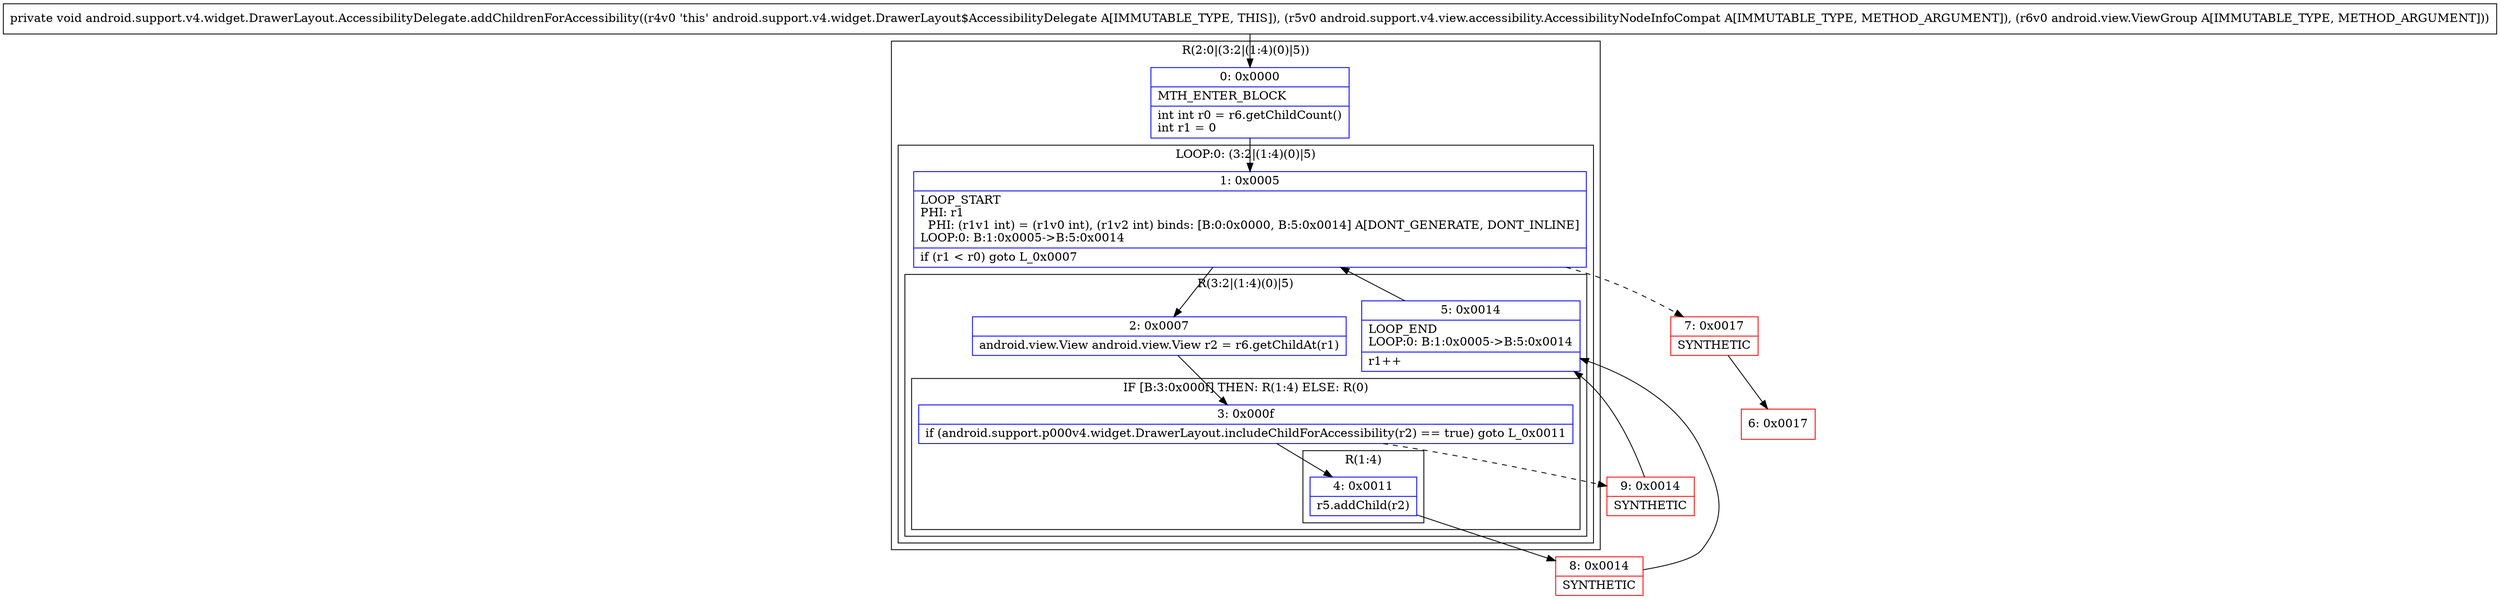 digraph "CFG forandroid.support.v4.widget.DrawerLayout.AccessibilityDelegate.addChildrenForAccessibility(Landroid\/support\/v4\/view\/accessibility\/AccessibilityNodeInfoCompat;Landroid\/view\/ViewGroup;)V" {
subgraph cluster_Region_992019314 {
label = "R(2:0|(3:2|(1:4)(0)|5))";
node [shape=record,color=blue];
Node_0 [shape=record,label="{0\:\ 0x0000|MTH_ENTER_BLOCK\l|int int r0 = r6.getChildCount()\lint r1 = 0\l}"];
subgraph cluster_LoopRegion_237871650 {
label = "LOOP:0: (3:2|(1:4)(0)|5)";
node [shape=record,color=blue];
Node_1 [shape=record,label="{1\:\ 0x0005|LOOP_START\lPHI: r1 \l  PHI: (r1v1 int) = (r1v0 int), (r1v2 int) binds: [B:0:0x0000, B:5:0x0014] A[DONT_GENERATE, DONT_INLINE]\lLOOP:0: B:1:0x0005\-\>B:5:0x0014\l|if (r1 \< r0) goto L_0x0007\l}"];
subgraph cluster_Region_1420443851 {
label = "R(3:2|(1:4)(0)|5)";
node [shape=record,color=blue];
Node_2 [shape=record,label="{2\:\ 0x0007|android.view.View android.view.View r2 = r6.getChildAt(r1)\l}"];
subgraph cluster_IfRegion_1859045661 {
label = "IF [B:3:0x000f] THEN: R(1:4) ELSE: R(0)";
node [shape=record,color=blue];
Node_3 [shape=record,label="{3\:\ 0x000f|if (android.support.p000v4.widget.DrawerLayout.includeChildForAccessibility(r2) == true) goto L_0x0011\l}"];
subgraph cluster_Region_1573350693 {
label = "R(1:4)";
node [shape=record,color=blue];
Node_4 [shape=record,label="{4\:\ 0x0011|r5.addChild(r2)\l}"];
}
subgraph cluster_Region_693537205 {
label = "R(0)";
node [shape=record,color=blue];
}
}
Node_5 [shape=record,label="{5\:\ 0x0014|LOOP_END\lLOOP:0: B:1:0x0005\-\>B:5:0x0014\l|r1++\l}"];
}
}
}
Node_6 [shape=record,color=red,label="{6\:\ 0x0017}"];
Node_7 [shape=record,color=red,label="{7\:\ 0x0017|SYNTHETIC\l}"];
Node_8 [shape=record,color=red,label="{8\:\ 0x0014|SYNTHETIC\l}"];
Node_9 [shape=record,color=red,label="{9\:\ 0x0014|SYNTHETIC\l}"];
MethodNode[shape=record,label="{private void android.support.v4.widget.DrawerLayout.AccessibilityDelegate.addChildrenForAccessibility((r4v0 'this' android.support.v4.widget.DrawerLayout$AccessibilityDelegate A[IMMUTABLE_TYPE, THIS]), (r5v0 android.support.v4.view.accessibility.AccessibilityNodeInfoCompat A[IMMUTABLE_TYPE, METHOD_ARGUMENT]), (r6v0 android.view.ViewGroup A[IMMUTABLE_TYPE, METHOD_ARGUMENT])) }"];
MethodNode -> Node_0;
Node_0 -> Node_1;
Node_1 -> Node_2;
Node_1 -> Node_7[style=dashed];
Node_2 -> Node_3;
Node_3 -> Node_4;
Node_3 -> Node_9[style=dashed];
Node_4 -> Node_8;
Node_5 -> Node_1;
Node_7 -> Node_6;
Node_8 -> Node_5;
Node_9 -> Node_5;
}

